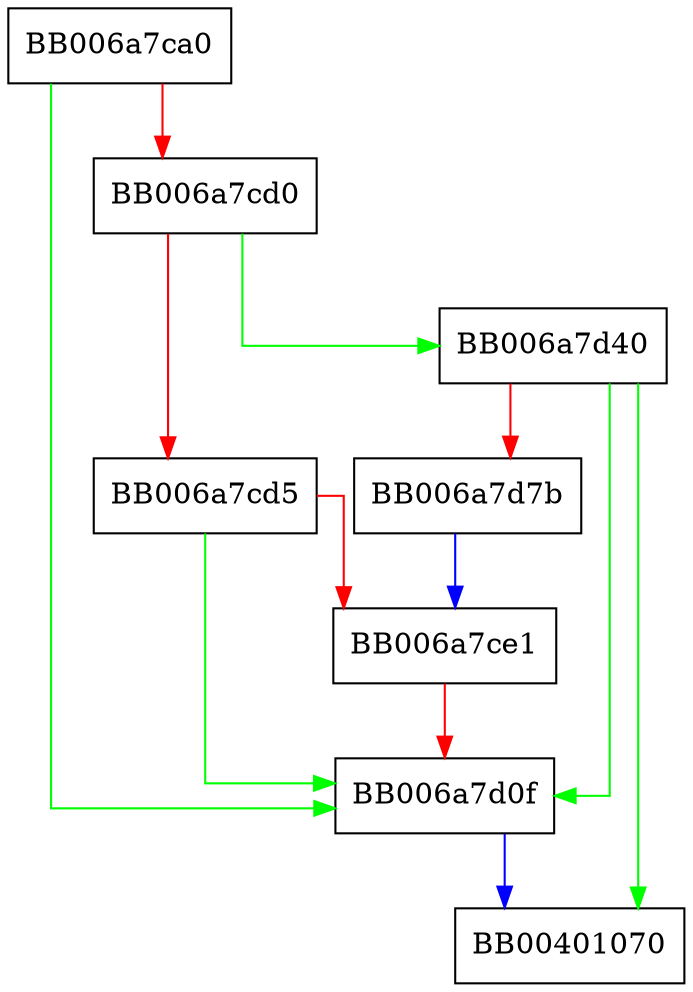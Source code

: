 digraph ossl_blake2b_update {
  node [shape="box"];
  graph [splines=ortho];
  BB006a7ca0 -> BB006a7d0f [color="green"];
  BB006a7ca0 -> BB006a7cd0 [color="red"];
  BB006a7cd0 -> BB006a7d40 [color="green"];
  BB006a7cd0 -> BB006a7cd5 [color="red"];
  BB006a7cd5 -> BB006a7d0f [color="green"];
  BB006a7cd5 -> BB006a7ce1 [color="red"];
  BB006a7ce1 -> BB006a7d0f [color="red"];
  BB006a7d0f -> BB00401070 [color="blue"];
  BB006a7d40 -> BB00401070 [color="green"];
  BB006a7d40 -> BB006a7d0f [color="green"];
  BB006a7d40 -> BB006a7d7b [color="red"];
  BB006a7d7b -> BB006a7ce1 [color="blue"];
}